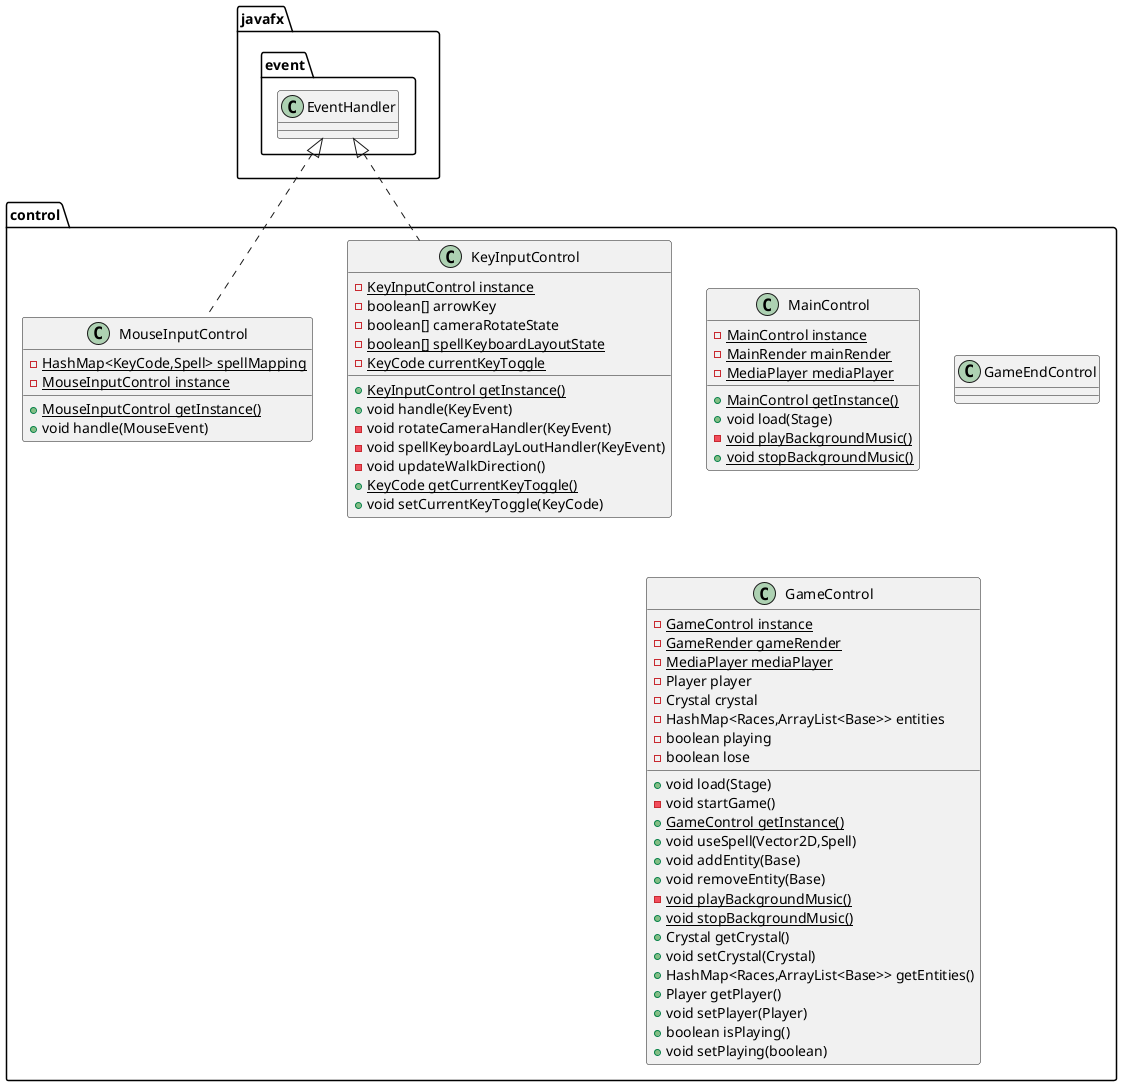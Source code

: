 @startuml
class control.MainControl {
- {static} MainControl instance
- {static} MainRender mainRender
- {static} MediaPlayer mediaPlayer
+ {static} MainControl getInstance()
+ void load(Stage)
- {static} void playBackgroundMusic()
+ {static} void stopBackgroundMusic()
}


class control.KeyInputControl {
- {static} KeyInputControl instance
- boolean[] arrowKey
- boolean[] cameraRotateState
- {static} boolean[] spellKeyboardLayoutState
- {static} KeyCode currentKeyToggle
+ {static} KeyInputControl getInstance()
+ void handle(KeyEvent)
- void rotateCameraHandler(KeyEvent)
- void spellKeyboardLayLoutHandler(KeyEvent)
- void updateWalkDirection()
+ {static} KeyCode getCurrentKeyToggle()
+ void setCurrentKeyToggle(KeyCode)
}


class control.GameEndControl {
}
class control.MouseInputControl {
- {static} HashMap<KeyCode,Spell> spellMapping
- {static} MouseInputControl instance
+ {static} MouseInputControl getInstance()
+ void handle(MouseEvent)
}


class control.GameControl {
- {static} GameControl instance
- {static} GameRender gameRender
- {static} MediaPlayer mediaPlayer
- Player player
- Crystal crystal
- HashMap<Races,ArrayList<Base>> entities
- boolean playing
- boolean lose
+ void load(Stage)
- void startGame()
+ {static} GameControl getInstance()
+ void useSpell(Vector2D,Spell)
+ void addEntity(Base)
+ void removeEntity(Base)
- {static} void playBackgroundMusic()
+ {static} void stopBackgroundMusic()
+ Crystal getCrystal()
+ void setCrystal(Crystal)
+ HashMap<Races,ArrayList<Base>> getEntities()
+ Player getPlayer()
+ void setPlayer(Player)
+ boolean isPlaying()
+ void setPlaying(boolean)
}




javafx.event.EventHandler <|.. control.KeyInputControl
javafx.event.EventHandler <|.. control.MouseInputControl
@enduml